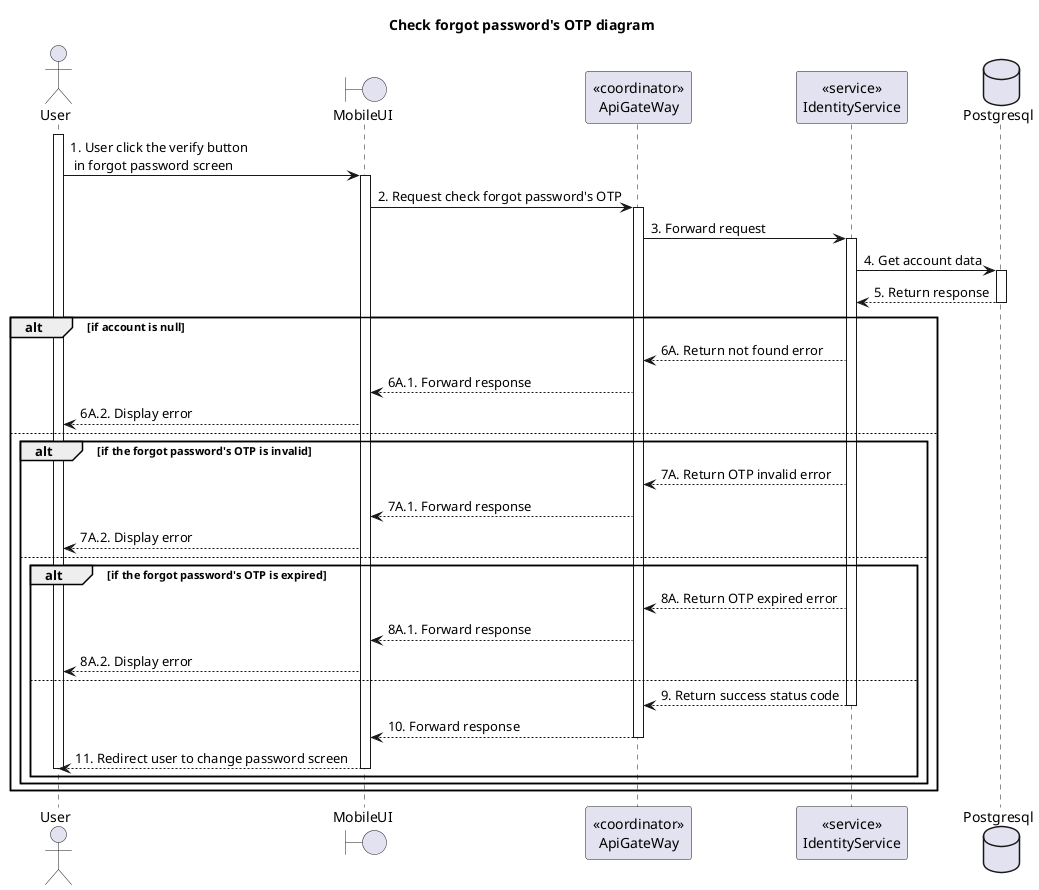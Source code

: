 @startuml Sequence
title "Check forgot password's OTP diagram"

<style>
  sequenceDiagram {
    reference {
      BackGroundColor white
    }
}
</style>

actor User

activate User

boundary MobileUI
participant "<<coordinator>>\nApiGateWay" as ApiGateway
participant "<<service>>\nIdentityService" as IdentityService
database Postgresql

User -> MobileUI ++: 1. User click the verify button\n in forgot password screen
MobileUI -> ApiGateway ++: 2. Request check forgot password's OTP

ApiGateway -> IdentityService ++: 3. Forward request
IdentityService -> Postgresql ++: 4. Get account data
IdentityService <-- Postgresql --: 5. Return response

alt if account is null
  ApiGateway <-- IdentityService: 6A. Return not found error
  MobileUI <-- ApiGateway: 6A.1. Forward response
  User <-- MobileUI: 6A.2. Display error
else
  alt if the forgot password's OTP is invalid
    ApiGateway <-- IdentityService: 7A. Return OTP invalid error
    MobileUI <-- ApiGateway: 7A.1. Forward response
    User <-- MobileUI: 7A.2. Display error
  else
    alt if the forgot password's OTP is expired
      ApiGateway <-- IdentityService: 8A. Return OTP expired error
      MobileUI <-- ApiGateway: 8A.1. Forward response
      User <-- MobileUI: 8A.2. Display error
    else
      ApiGateway <-- IdentityService --: 9. Return success status code
      MobileUI <-- ApiGateway --: 10. Forward response
      User <-- MobileUI --: 11. Redirect user to change password screen
      deactivate User
    end
  end
end

@enduml
